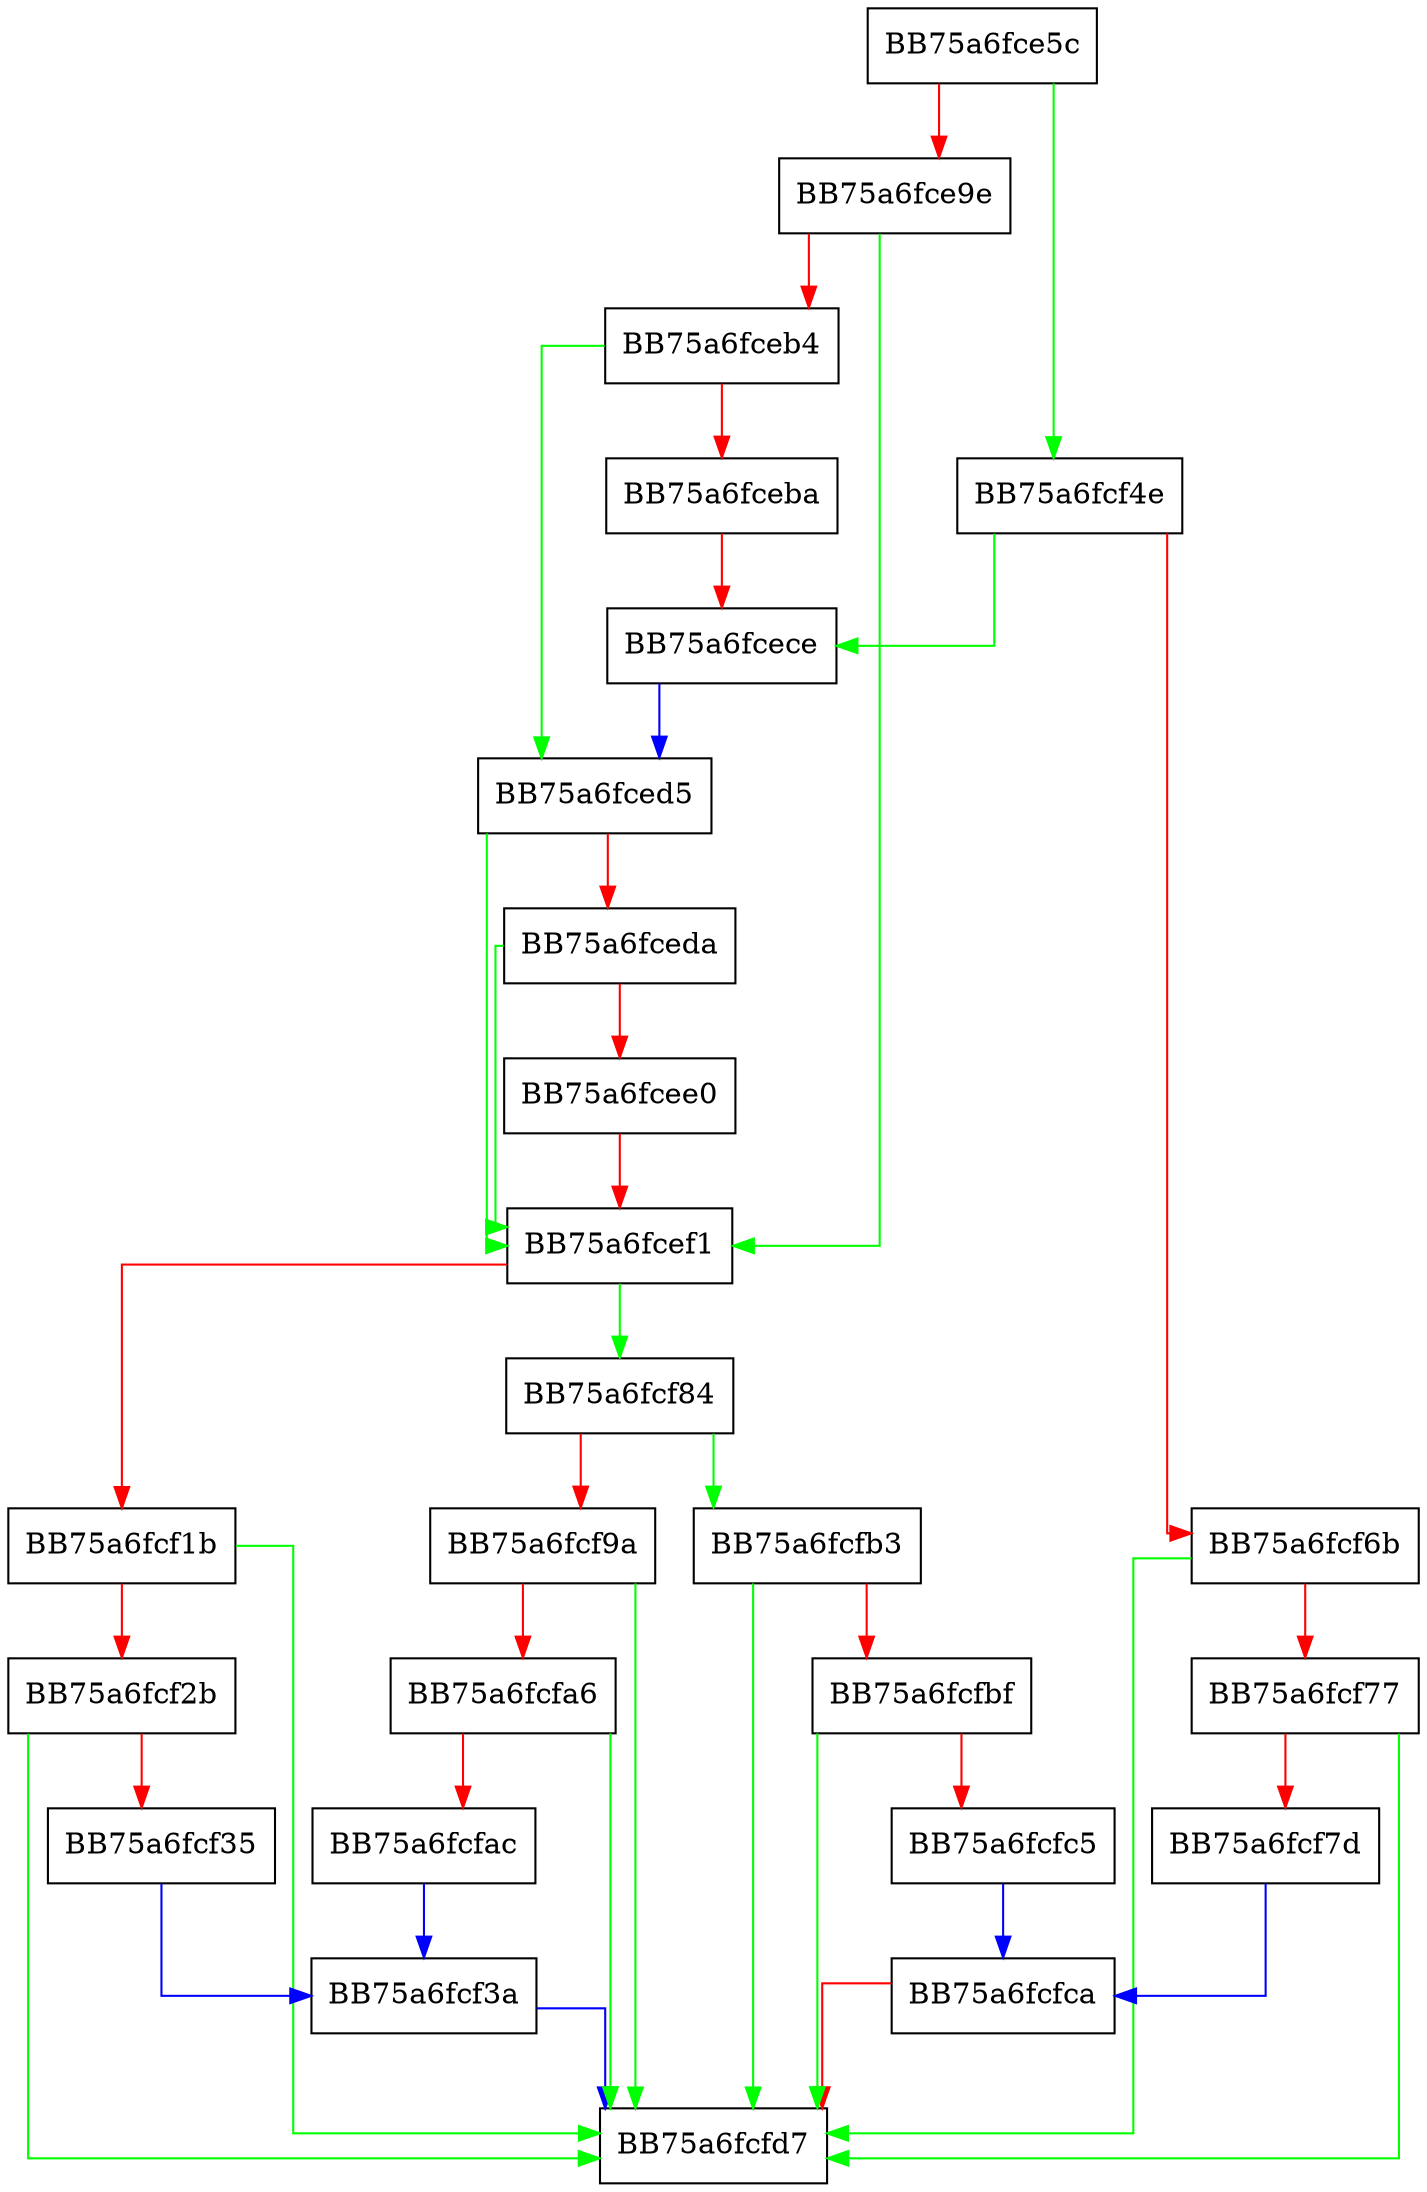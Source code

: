 digraph DoMaintenanceWindow {
  node [shape="box"];
  graph [splines=ortho];
  BB75a6fce5c -> BB75a6fcf4e [color="green"];
  BB75a6fce5c -> BB75a6fce9e [color="red"];
  BB75a6fce9e -> BB75a6fcef1 [color="green"];
  BB75a6fce9e -> BB75a6fceb4 [color="red"];
  BB75a6fceb4 -> BB75a6fced5 [color="green"];
  BB75a6fceb4 -> BB75a6fceba [color="red"];
  BB75a6fceba -> BB75a6fcece [color="red"];
  BB75a6fcece -> BB75a6fced5 [color="blue"];
  BB75a6fced5 -> BB75a6fcef1 [color="green"];
  BB75a6fced5 -> BB75a6fceda [color="red"];
  BB75a6fceda -> BB75a6fcef1 [color="green"];
  BB75a6fceda -> BB75a6fcee0 [color="red"];
  BB75a6fcee0 -> BB75a6fcef1 [color="red"];
  BB75a6fcef1 -> BB75a6fcf84 [color="green"];
  BB75a6fcef1 -> BB75a6fcf1b [color="red"];
  BB75a6fcf1b -> BB75a6fcfd7 [color="green"];
  BB75a6fcf1b -> BB75a6fcf2b [color="red"];
  BB75a6fcf2b -> BB75a6fcfd7 [color="green"];
  BB75a6fcf2b -> BB75a6fcf35 [color="red"];
  BB75a6fcf35 -> BB75a6fcf3a [color="blue"];
  BB75a6fcf3a -> BB75a6fcfd7 [color="blue"];
  BB75a6fcf4e -> BB75a6fcece [color="green"];
  BB75a6fcf4e -> BB75a6fcf6b [color="red"];
  BB75a6fcf6b -> BB75a6fcfd7 [color="green"];
  BB75a6fcf6b -> BB75a6fcf77 [color="red"];
  BB75a6fcf77 -> BB75a6fcfd7 [color="green"];
  BB75a6fcf77 -> BB75a6fcf7d [color="red"];
  BB75a6fcf7d -> BB75a6fcfca [color="blue"];
  BB75a6fcf84 -> BB75a6fcfb3 [color="green"];
  BB75a6fcf84 -> BB75a6fcf9a [color="red"];
  BB75a6fcf9a -> BB75a6fcfd7 [color="green"];
  BB75a6fcf9a -> BB75a6fcfa6 [color="red"];
  BB75a6fcfa6 -> BB75a6fcfd7 [color="green"];
  BB75a6fcfa6 -> BB75a6fcfac [color="red"];
  BB75a6fcfac -> BB75a6fcf3a [color="blue"];
  BB75a6fcfb3 -> BB75a6fcfd7 [color="green"];
  BB75a6fcfb3 -> BB75a6fcfbf [color="red"];
  BB75a6fcfbf -> BB75a6fcfd7 [color="green"];
  BB75a6fcfbf -> BB75a6fcfc5 [color="red"];
  BB75a6fcfc5 -> BB75a6fcfca [color="blue"];
  BB75a6fcfca -> BB75a6fcfd7 [color="red"];
}